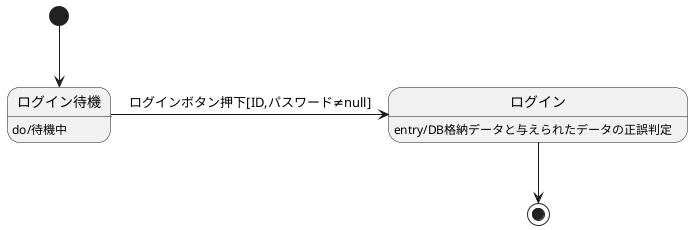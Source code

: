 @startuml
ログイン待機 : do/待機中
ログイン : entry/DB格納データと与えられたデータの正誤判定


[*] --> ログイン待機
ログイン待機 -> ログイン : ログインボタン押下[ID,パスワード≠null]
ログイン --> [*]
@enduml